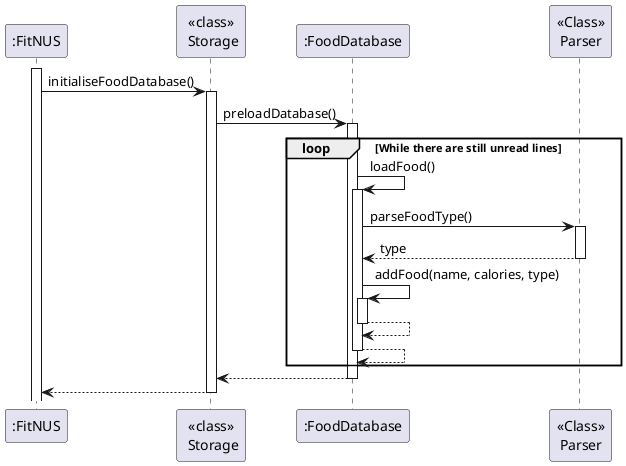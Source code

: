 @startuml
'https://plantuml.com/sequence-diagram
activate ":FitNUS"
":FitNUS" -> "<<class>>\n Storage": initialiseFoodDatabase()
activate "<<class>>\n Storage"

"<<class>>\n Storage" -> ":FoodDatabase": preloadDatabase()
activate ":FoodDatabase"

loop While there are still unread lines
    ":FoodDatabase" -> ":FoodDatabase": loadFood()
    activate ":FoodDatabase"

    ":FoodDatabase" -> "<<Class>>\nParser": parseFoodType()
    activate "<<Class>>\nParser"
    return type

    ":FoodDatabase" -> ":FoodDatabase": addFood(name, calories, type)
    activate ":FoodDatabase"
    return

    return
end
return

return
@enduml